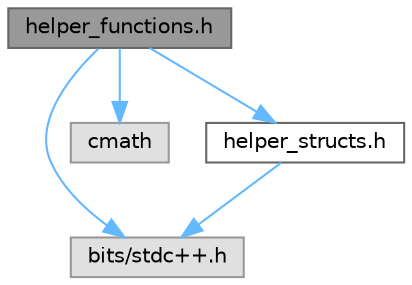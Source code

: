 digraph "helper_functions.h"
{
 // LATEX_PDF_SIZE
  bgcolor="transparent";
  edge [fontname=Helvetica,fontsize=10,labelfontname=Helvetica,labelfontsize=10];
  node [fontname=Helvetica,fontsize=10,shape=box,height=0.2,width=0.4];
  Node1 [label="helper_functions.h",height=0.2,width=0.4,color="gray40", fillcolor="grey60", style="filled", fontcolor="black",tooltip="This Header implements the different helper functions needed to implement DCEL."];
  Node1 -> Node2 [color="steelblue1",style="solid"];
  Node2 [label="bits/stdc++.h",height=0.2,width=0.4,color="grey60", fillcolor="#E0E0E0", style="filled",tooltip=" "];
  Node1 -> Node3 [color="steelblue1",style="solid"];
  Node3 [label="cmath",height=0.2,width=0.4,color="grey60", fillcolor="#E0E0E0", style="filled",tooltip=" "];
  Node1 -> Node4 [color="steelblue1",style="solid"];
  Node4 [label="helper_structs.h",height=0.2,width=0.4,color="grey40", fillcolor="white", style="filled",URL="$helper__structs_8h.html",tooltip="This Header implements the different structs needed to implement DCEL."];
  Node4 -> Node2 [color="steelblue1",style="solid"];
}
